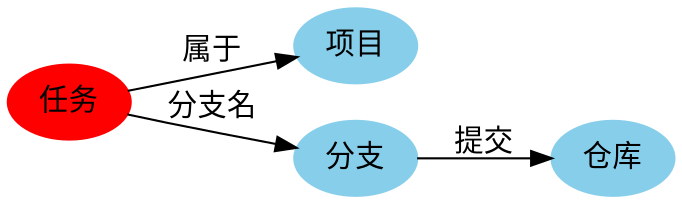 digraph G {
    rankdir=LR;
    node[style="filled",color="skyblue"];
    project[label="项目"];
    repo[label="仓库"];
    task[label="任务",color="red"];
    branch[label="分支"];

    task->branch[label="分支名"];
    branch->repo[label="提交"];
    task->project[label="属于"];
}
